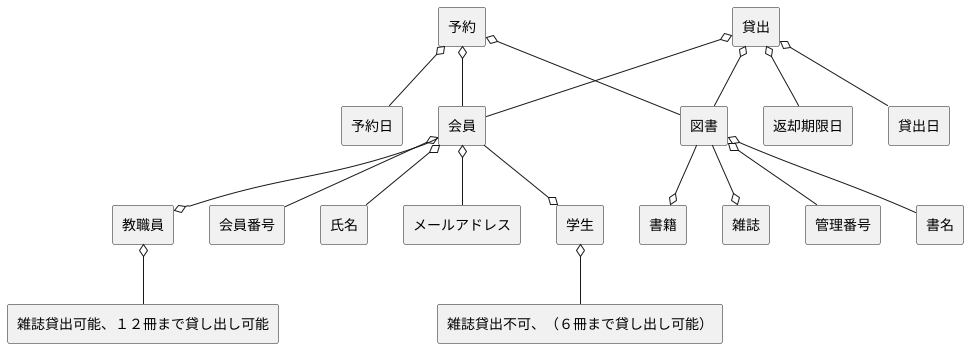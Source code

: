 @startuml 図書館システムドメインモデル図
skinparam componentStyle rectangle

' 会員
' 会員番号、氏名、メールアドレス
[会員] o-- [会員番号]
[会員] o-- [氏名]
[会員] o-- [メールアドレス]

' 学生
' 貸出上限: 6冊
[学生] o-up- [会員]
[学生] o-- [雑誌貸出不可、（６冊まで貸し出し可能）]

' 教職員
' 貸出上限: 12冊
[教職員] o-up- [会員]
[教職員] o-- [雑誌貸出可能、１２冊まで貸し出し可能]


' 図書
' 管理番号、書名
[図書] o-- [管理番号]
[図書] o-- [書名]

' 書籍
[書籍] o-up- [図書]

' 雑誌
[雑誌] o-up- [図書]

' 貸出
' 貸出日、返却期限
[貸出] o-- [貸出日]
[貸出] o-- [返却期限日]
[貸出] o-- [会員]
[貸出] o-- [図書]

' 予約
' 予約日
[予約] o-- [予約日]
[予約] o-- [会員]
[予約] o-- [図書]

@enduml